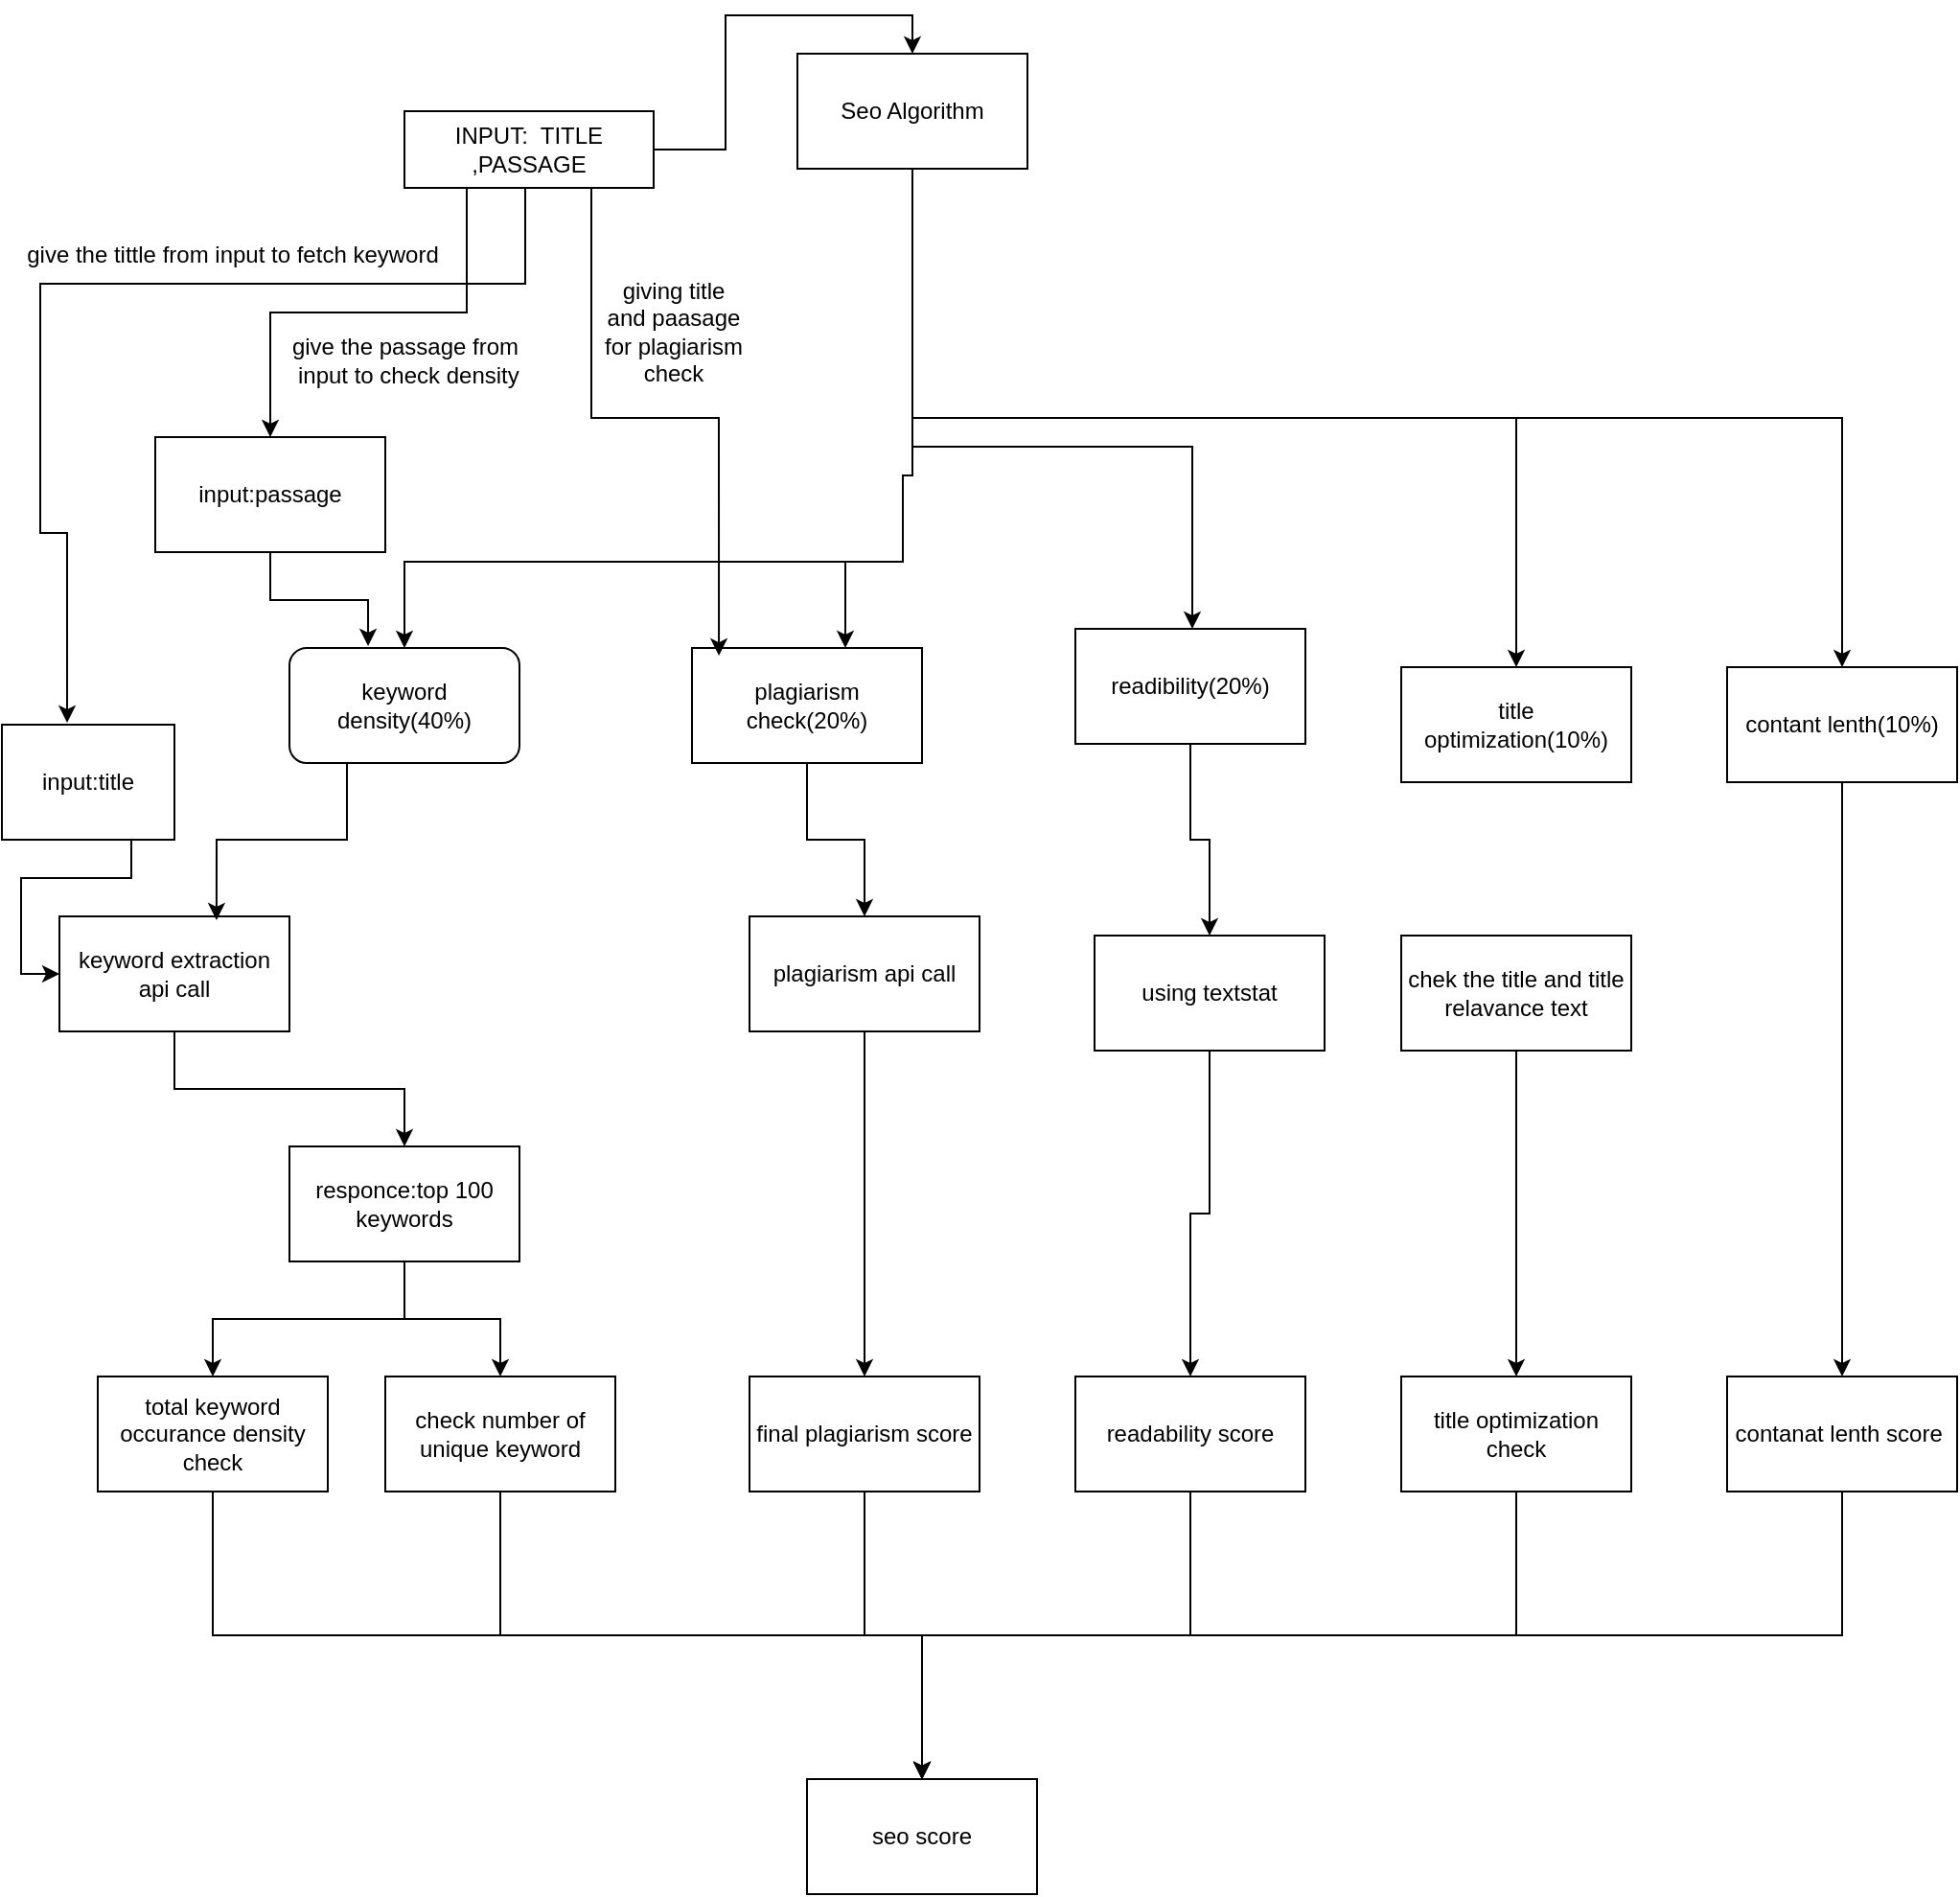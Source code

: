 <mxfile version="24.7.6">
  <diagram name="Page-1" id="4avGlWryATbHbliG6mQC">
    <mxGraphModel dx="1804" dy="1706" grid="1" gridSize="10" guides="1" tooltips="1" connect="1" arrows="1" fold="1" page="1" pageScale="1" pageWidth="850" pageHeight="1100" math="0" shadow="0">
      <root>
        <mxCell id="0" />
        <mxCell id="1" parent="0" />
        <mxCell id="ppHx46JApIJuYUxnbMMo-7" style="edgeStyle=orthogonalEdgeStyle;rounded=0;orthogonalLoop=1;jettySize=auto;html=1;exitX=0.5;exitY=1;exitDx=0;exitDy=0;" edge="1" parent="1" source="ppHx46JApIJuYUxnbMMo-2" target="ppHx46JApIJuYUxnbMMo-8">
          <mxGeometry relative="1" as="geometry">
            <mxPoint x="290" y="270" as="targetPoint" />
            <Array as="points">
              <mxPoint x="420" y="170" />
              <mxPoint x="420" y="215" />
              <mxPoint x="160" y="215" />
            </Array>
          </mxGeometry>
        </mxCell>
        <mxCell id="ppHx46JApIJuYUxnbMMo-33" style="edgeStyle=orthogonalEdgeStyle;rounded=0;orthogonalLoop=1;jettySize=auto;html=1;exitX=0.5;exitY=1;exitDx=0;exitDy=0;" edge="1" parent="1" source="ppHx46JApIJuYUxnbMMo-2" target="ppHx46JApIJuYUxnbMMo-32">
          <mxGeometry relative="1" as="geometry">
            <Array as="points">
              <mxPoint x="425" y="170" />
              <mxPoint x="420" y="170" />
              <mxPoint x="420" y="215" />
              <mxPoint x="390" y="215" />
            </Array>
          </mxGeometry>
        </mxCell>
        <mxCell id="ppHx46JApIJuYUxnbMMo-40" style="edgeStyle=orthogonalEdgeStyle;rounded=0;orthogonalLoop=1;jettySize=auto;html=1;exitX=0.5;exitY=1;exitDx=0;exitDy=0;" edge="1" parent="1" source="ppHx46JApIJuYUxnbMMo-2" target="ppHx46JApIJuYUxnbMMo-41">
          <mxGeometry relative="1" as="geometry">
            <mxPoint x="570" y="250" as="targetPoint" />
            <Array as="points">
              <mxPoint x="425" y="155" />
              <mxPoint x="571" y="155" />
            </Array>
          </mxGeometry>
        </mxCell>
        <mxCell id="ppHx46JApIJuYUxnbMMo-51" style="edgeStyle=orthogonalEdgeStyle;rounded=0;orthogonalLoop=1;jettySize=auto;html=1;exitX=0.5;exitY=1;exitDx=0;exitDy=0;" edge="1" parent="1" source="ppHx46JApIJuYUxnbMMo-2" target="ppHx46JApIJuYUxnbMMo-52">
          <mxGeometry relative="1" as="geometry">
            <mxPoint x="740" y="300" as="targetPoint" />
            <Array as="points">
              <mxPoint x="425" y="140" />
              <mxPoint x="740" y="140" />
            </Array>
          </mxGeometry>
        </mxCell>
        <mxCell id="ppHx46JApIJuYUxnbMMo-62" style="edgeStyle=orthogonalEdgeStyle;rounded=0;orthogonalLoop=1;jettySize=auto;html=1;exitX=0.5;exitY=1;exitDx=0;exitDy=0;entryX=0.5;entryY=0;entryDx=0;entryDy=0;" edge="1" parent="1" source="ppHx46JApIJuYUxnbMMo-2" target="ppHx46JApIJuYUxnbMMo-58">
          <mxGeometry relative="1" as="geometry" />
        </mxCell>
        <mxCell id="ppHx46JApIJuYUxnbMMo-2" value="Seo Algorithm" style="rounded=0;whiteSpace=wrap;html=1;" vertex="1" parent="1">
          <mxGeometry x="365" y="-50" width="120" height="60" as="geometry" />
        </mxCell>
        <mxCell id="ppHx46JApIJuYUxnbMMo-6" style="edgeStyle=orthogonalEdgeStyle;rounded=0;orthogonalLoop=1;jettySize=auto;html=1;entryX=0.5;entryY=0;entryDx=0;entryDy=0;" edge="1" parent="1" source="ppHx46JApIJuYUxnbMMo-3" target="ppHx46JApIJuYUxnbMMo-2">
          <mxGeometry relative="1" as="geometry" />
        </mxCell>
        <mxCell id="ppHx46JApIJuYUxnbMMo-24" style="edgeStyle=orthogonalEdgeStyle;rounded=0;orthogonalLoop=1;jettySize=auto;html=1;exitX=0.25;exitY=1;exitDx=0;exitDy=0;" edge="1" parent="1" source="ppHx46JApIJuYUxnbMMo-3" target="ppHx46JApIJuYUxnbMMo-19">
          <mxGeometry relative="1" as="geometry" />
        </mxCell>
        <mxCell id="ppHx46JApIJuYUxnbMMo-3" value="INPUT:&amp;nbsp; TITLE ,PASSAGE" style="rounded=0;whiteSpace=wrap;html=1;" vertex="1" parent="1">
          <mxGeometry x="160" y="-20" width="130" height="40" as="geometry" />
        </mxCell>
        <mxCell id="ppHx46JApIJuYUxnbMMo-8" value="keyword density(40%)" style="rounded=1;whiteSpace=wrap;html=1;" vertex="1" parent="1">
          <mxGeometry x="100" y="260" width="120" height="60" as="geometry" />
        </mxCell>
        <mxCell id="ppHx46JApIJuYUxnbMMo-15" value="" style="edgeStyle=orthogonalEdgeStyle;rounded=0;orthogonalLoop=1;jettySize=auto;html=1;" edge="1" parent="1" source="ppHx46JApIJuYUxnbMMo-10" target="ppHx46JApIJuYUxnbMMo-14">
          <mxGeometry relative="1" as="geometry" />
        </mxCell>
        <mxCell id="ppHx46JApIJuYUxnbMMo-10" value="keyword extraction api call" style="rounded=0;whiteSpace=wrap;html=1;" vertex="1" parent="1">
          <mxGeometry x="-20" y="400" width="120" height="60" as="geometry" />
        </mxCell>
        <mxCell id="ppHx46JApIJuYUxnbMMo-13" style="edgeStyle=orthogonalEdgeStyle;rounded=0;orthogonalLoop=1;jettySize=auto;html=1;exitX=0.75;exitY=1;exitDx=0;exitDy=0;entryX=0;entryY=0.5;entryDx=0;entryDy=0;" edge="1" parent="1" source="ppHx46JApIJuYUxnbMMo-11" target="ppHx46JApIJuYUxnbMMo-10">
          <mxGeometry relative="1" as="geometry" />
        </mxCell>
        <mxCell id="ppHx46JApIJuYUxnbMMo-11" value="input:title" style="rounded=0;whiteSpace=wrap;html=1;" vertex="1" parent="1">
          <mxGeometry x="-50" y="300" width="90" height="60" as="geometry" />
        </mxCell>
        <mxCell id="ppHx46JApIJuYUxnbMMo-12" style="edgeStyle=orthogonalEdgeStyle;rounded=0;orthogonalLoop=1;jettySize=auto;html=1;exitX=0.25;exitY=1;exitDx=0;exitDy=0;entryX=0.378;entryY=-0.017;entryDx=0;entryDy=0;entryPerimeter=0;" edge="1" parent="1" source="ppHx46JApIJuYUxnbMMo-3" target="ppHx46JApIJuYUxnbMMo-11">
          <mxGeometry relative="1" as="geometry">
            <Array as="points">
              <mxPoint x="223" y="70" />
              <mxPoint x="-30" y="70" />
              <mxPoint x="-30" y="200" />
              <mxPoint x="-16" y="200" />
            </Array>
          </mxGeometry>
        </mxCell>
        <mxCell id="ppHx46JApIJuYUxnbMMo-16" style="edgeStyle=orthogonalEdgeStyle;rounded=0;orthogonalLoop=1;jettySize=auto;html=1;exitX=0.5;exitY=1;exitDx=0;exitDy=0;" edge="1" parent="1" source="ppHx46JApIJuYUxnbMMo-14" target="ppHx46JApIJuYUxnbMMo-17">
          <mxGeometry relative="1" as="geometry">
            <mxPoint x="160" y="640" as="targetPoint" />
            <Array as="points">
              <mxPoint x="160" y="590" />
              <mxPoint x="160" y="610" />
              <mxPoint x="60" y="610" />
            </Array>
          </mxGeometry>
        </mxCell>
        <mxCell id="ppHx46JApIJuYUxnbMMo-29" style="edgeStyle=orthogonalEdgeStyle;rounded=0;orthogonalLoop=1;jettySize=auto;html=1;exitX=0.5;exitY=1;exitDx=0;exitDy=0;" edge="1" parent="1" source="ppHx46JApIJuYUxnbMMo-14" target="ppHx46JApIJuYUxnbMMo-18">
          <mxGeometry relative="1" as="geometry" />
        </mxCell>
        <mxCell id="ppHx46JApIJuYUxnbMMo-14" value="responce:top 100 keywords" style="whiteSpace=wrap;html=1;rounded=0;" vertex="1" parent="1">
          <mxGeometry x="100" y="520" width="120" height="60" as="geometry" />
        </mxCell>
        <mxCell id="ppHx46JApIJuYUxnbMMo-68" style="edgeStyle=orthogonalEdgeStyle;rounded=0;orthogonalLoop=1;jettySize=auto;html=1;exitX=0.5;exitY=1;exitDx=0;exitDy=0;entryX=0.5;entryY=0;entryDx=0;entryDy=0;" edge="1" parent="1" source="ppHx46JApIJuYUxnbMMo-17" target="ppHx46JApIJuYUxnbMMo-67">
          <mxGeometry relative="1" as="geometry" />
        </mxCell>
        <mxCell id="ppHx46JApIJuYUxnbMMo-17" value="total keyword occurance density check" style="rounded=0;whiteSpace=wrap;html=1;" vertex="1" parent="1">
          <mxGeometry y="640" width="120" height="60" as="geometry" />
        </mxCell>
        <mxCell id="ppHx46JApIJuYUxnbMMo-69" style="edgeStyle=orthogonalEdgeStyle;rounded=0;orthogonalLoop=1;jettySize=auto;html=1;exitX=0.5;exitY=1;exitDx=0;exitDy=0;entryX=0.5;entryY=0;entryDx=0;entryDy=0;" edge="1" parent="1" source="ppHx46JApIJuYUxnbMMo-18" target="ppHx46JApIJuYUxnbMMo-67">
          <mxGeometry relative="1" as="geometry" />
        </mxCell>
        <mxCell id="ppHx46JApIJuYUxnbMMo-18" value="check number of unique keyword" style="rounded=0;whiteSpace=wrap;html=1;" vertex="1" parent="1">
          <mxGeometry x="150" y="640" width="120" height="60" as="geometry" />
        </mxCell>
        <mxCell id="ppHx46JApIJuYUxnbMMo-19" value="input:passage" style="rounded=0;whiteSpace=wrap;html=1;" vertex="1" parent="1">
          <mxGeometry x="30" y="150" width="120" height="60" as="geometry" />
        </mxCell>
        <mxCell id="ppHx46JApIJuYUxnbMMo-25" style="edgeStyle=orthogonalEdgeStyle;rounded=0;orthogonalLoop=1;jettySize=auto;html=1;exitX=0.5;exitY=1;exitDx=0;exitDy=0;entryX=0.342;entryY=-0.017;entryDx=0;entryDy=0;entryPerimeter=0;" edge="1" parent="1" source="ppHx46JApIJuYUxnbMMo-19" target="ppHx46JApIJuYUxnbMMo-8">
          <mxGeometry relative="1" as="geometry" />
        </mxCell>
        <mxCell id="ppHx46JApIJuYUxnbMMo-27" style="edgeStyle=orthogonalEdgeStyle;rounded=0;orthogonalLoop=1;jettySize=auto;html=1;exitX=0.25;exitY=1;exitDx=0;exitDy=0;entryX=0.683;entryY=0.033;entryDx=0;entryDy=0;entryPerimeter=0;" edge="1" parent="1" source="ppHx46JApIJuYUxnbMMo-8" target="ppHx46JApIJuYUxnbMMo-10">
          <mxGeometry relative="1" as="geometry" />
        </mxCell>
        <mxCell id="ppHx46JApIJuYUxnbMMo-30" value="give the tittle from input to fetch keyword" style="text;html=1;align=center;verticalAlign=middle;resizable=0;points=[];autosize=1;strokeColor=none;fillColor=none;" vertex="1" parent="1">
          <mxGeometry x="-50" y="40" width="240" height="30" as="geometry" />
        </mxCell>
        <mxCell id="ppHx46JApIJuYUxnbMMo-31" value="give the passage from&lt;br&gt;&amp;nbsp;input to check density" style="text;html=1;align=center;verticalAlign=middle;resizable=0;points=[];autosize=1;strokeColor=none;fillColor=none;" vertex="1" parent="1">
          <mxGeometry x="90" y="90" width="140" height="40" as="geometry" />
        </mxCell>
        <mxCell id="ppHx46JApIJuYUxnbMMo-37" value="" style="edgeStyle=orthogonalEdgeStyle;rounded=0;orthogonalLoop=1;jettySize=auto;html=1;" edge="1" parent="1" source="ppHx46JApIJuYUxnbMMo-32" target="ppHx46JApIJuYUxnbMMo-36">
          <mxGeometry relative="1" as="geometry" />
        </mxCell>
        <mxCell id="ppHx46JApIJuYUxnbMMo-32" value="plagiarism check(20%)" style="rounded=0;whiteSpace=wrap;html=1;" vertex="1" parent="1">
          <mxGeometry x="310" y="260" width="120" height="60" as="geometry" />
        </mxCell>
        <mxCell id="ppHx46JApIJuYUxnbMMo-34" style="edgeStyle=orthogonalEdgeStyle;rounded=0;orthogonalLoop=1;jettySize=auto;html=1;exitX=0.75;exitY=1;exitDx=0;exitDy=0;entryX=0.117;entryY=0.067;entryDx=0;entryDy=0;entryPerimeter=0;" edge="1" parent="1" source="ppHx46JApIJuYUxnbMMo-3" target="ppHx46JApIJuYUxnbMMo-32">
          <mxGeometry relative="1" as="geometry" />
        </mxCell>
        <mxCell id="ppHx46JApIJuYUxnbMMo-35" value="giving title&lt;br&gt;and paasage &lt;br&gt;for plagiarism &lt;br&gt;check" style="text;html=1;align=center;verticalAlign=middle;resizable=0;points=[];autosize=1;strokeColor=none;fillColor=none;" vertex="1" parent="1">
          <mxGeometry x="250" y="60" width="100" height="70" as="geometry" />
        </mxCell>
        <mxCell id="ppHx46JApIJuYUxnbMMo-39" value="" style="edgeStyle=orthogonalEdgeStyle;rounded=0;orthogonalLoop=1;jettySize=auto;html=1;" edge="1" parent="1" source="ppHx46JApIJuYUxnbMMo-36" target="ppHx46JApIJuYUxnbMMo-38">
          <mxGeometry relative="1" as="geometry" />
        </mxCell>
        <mxCell id="ppHx46JApIJuYUxnbMMo-36" value="plagiarism&amp;nbsp;api call" style="whiteSpace=wrap;html=1;rounded=0;" vertex="1" parent="1">
          <mxGeometry x="340" y="400" width="120" height="60" as="geometry" />
        </mxCell>
        <mxCell id="ppHx46JApIJuYUxnbMMo-71" style="edgeStyle=orthogonalEdgeStyle;rounded=0;orthogonalLoop=1;jettySize=auto;html=1;exitX=0.5;exitY=1;exitDx=0;exitDy=0;entryX=0.5;entryY=0;entryDx=0;entryDy=0;" edge="1" parent="1" source="ppHx46JApIJuYUxnbMMo-38" target="ppHx46JApIJuYUxnbMMo-67">
          <mxGeometry relative="1" as="geometry" />
        </mxCell>
        <mxCell id="ppHx46JApIJuYUxnbMMo-38" value="final plagiarism score" style="whiteSpace=wrap;html=1;rounded=0;" vertex="1" parent="1">
          <mxGeometry x="340" y="640" width="120" height="60" as="geometry" />
        </mxCell>
        <mxCell id="ppHx46JApIJuYUxnbMMo-48" value="" style="edgeStyle=orthogonalEdgeStyle;rounded=0;orthogonalLoop=1;jettySize=auto;html=1;" edge="1" parent="1" source="ppHx46JApIJuYUxnbMMo-41" target="ppHx46JApIJuYUxnbMMo-47">
          <mxGeometry relative="1" as="geometry" />
        </mxCell>
        <mxCell id="ppHx46JApIJuYUxnbMMo-41" value="readibility(20%)" style="rounded=0;whiteSpace=wrap;html=1;" vertex="1" parent="1">
          <mxGeometry x="510" y="250" width="120" height="60" as="geometry" />
        </mxCell>
        <mxCell id="ppHx46JApIJuYUxnbMMo-50" value="" style="edgeStyle=orthogonalEdgeStyle;rounded=0;orthogonalLoop=1;jettySize=auto;html=1;" edge="1" parent="1" source="ppHx46JApIJuYUxnbMMo-47" target="ppHx46JApIJuYUxnbMMo-49">
          <mxGeometry relative="1" as="geometry" />
        </mxCell>
        <mxCell id="ppHx46JApIJuYUxnbMMo-47" value="using textstat" style="rounded=0;whiteSpace=wrap;html=1;" vertex="1" parent="1">
          <mxGeometry x="520" y="410" width="120" height="60" as="geometry" />
        </mxCell>
        <mxCell id="ppHx46JApIJuYUxnbMMo-72" style="edgeStyle=orthogonalEdgeStyle;rounded=0;orthogonalLoop=1;jettySize=auto;html=1;exitX=0.5;exitY=1;exitDx=0;exitDy=0;" edge="1" parent="1" source="ppHx46JApIJuYUxnbMMo-49" target="ppHx46JApIJuYUxnbMMo-67">
          <mxGeometry relative="1" as="geometry" />
        </mxCell>
        <mxCell id="ppHx46JApIJuYUxnbMMo-49" value="readability score" style="rounded=0;whiteSpace=wrap;html=1;" vertex="1" parent="1">
          <mxGeometry x="510" y="640" width="120" height="60" as="geometry" />
        </mxCell>
        <mxCell id="ppHx46JApIJuYUxnbMMo-52" value="title optimization(10%)" style="rounded=0;whiteSpace=wrap;html=1;" vertex="1" parent="1">
          <mxGeometry x="680" y="270" width="120" height="60" as="geometry" />
        </mxCell>
        <mxCell id="ppHx46JApIJuYUxnbMMo-56" value="" style="edgeStyle=orthogonalEdgeStyle;rounded=0;orthogonalLoop=1;jettySize=auto;html=1;" edge="1" parent="1" source="ppHx46JApIJuYUxnbMMo-53" target="ppHx46JApIJuYUxnbMMo-55">
          <mxGeometry relative="1" as="geometry" />
        </mxCell>
        <mxCell id="ppHx46JApIJuYUxnbMMo-53" value="chek the title and title relavance text" style="rounded=0;whiteSpace=wrap;html=1;" vertex="1" parent="1">
          <mxGeometry x="680" y="410" width="120" height="60" as="geometry" />
        </mxCell>
        <mxCell id="ppHx46JApIJuYUxnbMMo-73" style="edgeStyle=orthogonalEdgeStyle;rounded=0;orthogonalLoop=1;jettySize=auto;html=1;exitX=0.5;exitY=1;exitDx=0;exitDy=0;entryX=0.5;entryY=0;entryDx=0;entryDy=0;" edge="1" parent="1" source="ppHx46JApIJuYUxnbMMo-55" target="ppHx46JApIJuYUxnbMMo-67">
          <mxGeometry relative="1" as="geometry" />
        </mxCell>
        <mxCell id="ppHx46JApIJuYUxnbMMo-55" value="title optimization check" style="rounded=0;whiteSpace=wrap;html=1;" vertex="1" parent="1">
          <mxGeometry x="680" y="640" width="120" height="60" as="geometry" />
        </mxCell>
        <mxCell id="ppHx46JApIJuYUxnbMMo-65" style="edgeStyle=orthogonalEdgeStyle;rounded=0;orthogonalLoop=1;jettySize=auto;html=1;exitX=0.5;exitY=1;exitDx=0;exitDy=0;" edge="1" parent="1" source="ppHx46JApIJuYUxnbMMo-58" target="ppHx46JApIJuYUxnbMMo-64">
          <mxGeometry relative="1" as="geometry" />
        </mxCell>
        <mxCell id="ppHx46JApIJuYUxnbMMo-58" value="contant lenth(10%)" style="rounded=0;whiteSpace=wrap;html=1;" vertex="1" parent="1">
          <mxGeometry x="850" y="270" width="120" height="60" as="geometry" />
        </mxCell>
        <mxCell id="ppHx46JApIJuYUxnbMMo-75" style="edgeStyle=orthogonalEdgeStyle;rounded=0;orthogonalLoop=1;jettySize=auto;html=1;exitX=0.5;exitY=1;exitDx=0;exitDy=0;entryX=0.5;entryY=0;entryDx=0;entryDy=0;" edge="1" parent="1" source="ppHx46JApIJuYUxnbMMo-64" target="ppHx46JApIJuYUxnbMMo-67">
          <mxGeometry relative="1" as="geometry" />
        </mxCell>
        <mxCell id="ppHx46JApIJuYUxnbMMo-64" value="contanat lenth score&amp;nbsp;" style="rounded=0;whiteSpace=wrap;html=1;" vertex="1" parent="1">
          <mxGeometry x="850" y="640" width="120" height="60" as="geometry" />
        </mxCell>
        <mxCell id="ppHx46JApIJuYUxnbMMo-67" value="seo score" style="rounded=0;whiteSpace=wrap;html=1;" vertex="1" parent="1">
          <mxGeometry x="370" y="850" width="120" height="60" as="geometry" />
        </mxCell>
      </root>
    </mxGraphModel>
  </diagram>
</mxfile>
